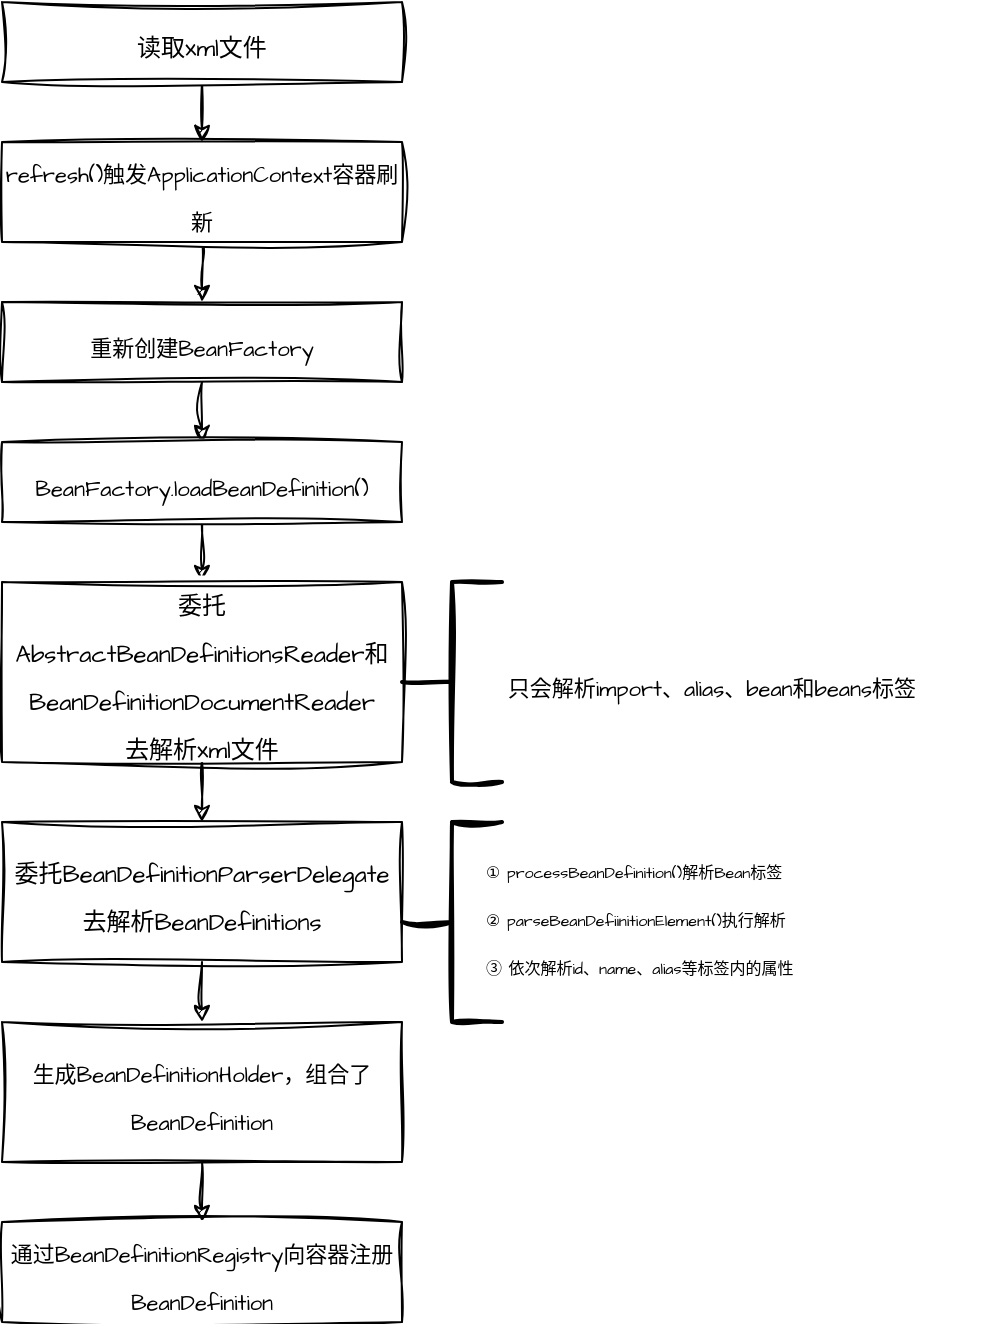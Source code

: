 <mxfile version="21.6.1" type="github">
  <diagram id="C5RBs43oDa-KdzZeNtuy" name="Page-1">
    <mxGraphModel dx="530" dy="561" grid="1" gridSize="10" guides="1" tooltips="1" connect="1" arrows="1" fold="1" page="1" pageScale="1" pageWidth="827" pageHeight="1169" math="0" shadow="0">
      <root>
        <mxCell id="WIyWlLk6GJQsqaUBKTNV-0" />
        <mxCell id="WIyWlLk6GJQsqaUBKTNV-1" parent="WIyWlLk6GJQsqaUBKTNV-0" />
        <mxCell id="VLxxkqN5ATO2YBqauD9t-4" style="edgeStyle=orthogonalEdgeStyle;rounded=0;sketch=1;hachureGap=4;jiggle=2;curveFitting=1;orthogonalLoop=1;jettySize=auto;html=1;exitX=0.5;exitY=1;exitDx=0;exitDy=0;entryX=0.5;entryY=0;entryDx=0;entryDy=0;fontFamily=Architects Daughter;fontSource=https%3A%2F%2Ffonts.googleapis.com%2Fcss%3Ffamily%3DArchitects%2BDaughter;fontSize=16;" edge="1" parent="WIyWlLk6GJQsqaUBKTNV-1" source="VLxxkqN5ATO2YBqauD9t-1" target="VLxxkqN5ATO2YBqauD9t-3">
          <mxGeometry relative="1" as="geometry" />
        </mxCell>
        <mxCell id="VLxxkqN5ATO2YBqauD9t-1" value="&lt;font style=&quot;font-size: 12px;&quot;&gt;读取xml文件&lt;/font&gt;" style="rounded=0;whiteSpace=wrap;html=1;sketch=1;hachureGap=4;jiggle=2;curveFitting=1;fontFamily=Architects Daughter;fontSource=https%3A%2F%2Ffonts.googleapis.com%2Fcss%3Ffamily%3DArchitects%2BDaughter;fontSize=20;" vertex="1" parent="WIyWlLk6GJQsqaUBKTNV-1">
          <mxGeometry x="50" y="10" width="200" height="40" as="geometry" />
        </mxCell>
        <mxCell id="VLxxkqN5ATO2YBqauD9t-6" style="edgeStyle=orthogonalEdgeStyle;rounded=0;sketch=1;hachureGap=4;jiggle=2;curveFitting=1;orthogonalLoop=1;jettySize=auto;html=1;exitX=0.5;exitY=1;exitDx=0;exitDy=0;entryX=0.5;entryY=0;entryDx=0;entryDy=0;fontFamily=Architects Daughter;fontSource=https%3A%2F%2Ffonts.googleapis.com%2Fcss%3Ffamily%3DArchitects%2BDaughter;fontSize=16;" edge="1" parent="WIyWlLk6GJQsqaUBKTNV-1" source="VLxxkqN5ATO2YBqauD9t-3" target="VLxxkqN5ATO2YBqauD9t-5">
          <mxGeometry relative="1" as="geometry" />
        </mxCell>
        <mxCell id="VLxxkqN5ATO2YBqauD9t-3" value="&lt;font style=&quot;font-size: 11px;&quot;&gt;refresh()触发ApplicationContext容器刷新&lt;/font&gt;" style="rounded=0;whiteSpace=wrap;html=1;sketch=1;hachureGap=4;jiggle=2;curveFitting=1;fontFamily=Architects Daughter;fontSource=https%3A%2F%2Ffonts.googleapis.com%2Fcss%3Ffamily%3DArchitects%2BDaughter;fontSize=20;" vertex="1" parent="WIyWlLk6GJQsqaUBKTNV-1">
          <mxGeometry x="50" y="80" width="200" height="50" as="geometry" />
        </mxCell>
        <mxCell id="VLxxkqN5ATO2YBqauD9t-17" style="edgeStyle=orthogonalEdgeStyle;rounded=0;sketch=1;hachureGap=4;jiggle=2;curveFitting=1;orthogonalLoop=1;jettySize=auto;html=1;exitX=0.5;exitY=1;exitDx=0;exitDy=0;entryX=0.5;entryY=0;entryDx=0;entryDy=0;fontFamily=Architects Daughter;fontSource=https%3A%2F%2Ffonts.googleapis.com%2Fcss%3Ffamily%3DArchitects%2BDaughter;fontSize=16;" edge="1" parent="WIyWlLk6GJQsqaUBKTNV-1" source="VLxxkqN5ATO2YBqauD9t-5" target="VLxxkqN5ATO2YBqauD9t-7">
          <mxGeometry relative="1" as="geometry" />
        </mxCell>
        <mxCell id="VLxxkqN5ATO2YBqauD9t-5" value="&lt;span style=&quot;font-size: 11px;&quot;&gt;重新创建BeanFactory&lt;/span&gt;" style="rounded=0;whiteSpace=wrap;html=1;sketch=1;hachureGap=4;jiggle=2;curveFitting=1;fontFamily=Architects Daughter;fontSource=https%3A%2F%2Ffonts.googleapis.com%2Fcss%3Ffamily%3DArchitects%2BDaughter;fontSize=20;" vertex="1" parent="WIyWlLk6GJQsqaUBKTNV-1">
          <mxGeometry x="50" y="160" width="200" height="40" as="geometry" />
        </mxCell>
        <mxCell id="VLxxkqN5ATO2YBqauD9t-16" style="edgeStyle=orthogonalEdgeStyle;rounded=0;sketch=1;hachureGap=4;jiggle=2;curveFitting=1;orthogonalLoop=1;jettySize=auto;html=1;exitX=0.5;exitY=1;exitDx=0;exitDy=0;entryX=0.5;entryY=0;entryDx=0;entryDy=0;fontFamily=Architects Daughter;fontSource=https%3A%2F%2Ffonts.googleapis.com%2Fcss%3Ffamily%3DArchitects%2BDaughter;fontSize=16;" edge="1" parent="WIyWlLk6GJQsqaUBKTNV-1" source="VLxxkqN5ATO2YBqauD9t-7" target="VLxxkqN5ATO2YBqauD9t-10">
          <mxGeometry relative="1" as="geometry" />
        </mxCell>
        <mxCell id="VLxxkqN5ATO2YBqauD9t-7" value="&lt;span style=&quot;font-size: 11px;&quot;&gt;BeanFactory.loadBeanDefinition()&lt;/span&gt;" style="rounded=0;whiteSpace=wrap;html=1;sketch=1;hachureGap=4;jiggle=2;curveFitting=1;fontFamily=Architects Daughter;fontSource=https%3A%2F%2Ffonts.googleapis.com%2Fcss%3Ffamily%3DArchitects%2BDaughter;fontSize=20;" vertex="1" parent="WIyWlLk6GJQsqaUBKTNV-1">
          <mxGeometry x="50" y="230" width="200" height="40" as="geometry" />
        </mxCell>
        <mxCell id="VLxxkqN5ATO2YBqauD9t-15" style="edgeStyle=orthogonalEdgeStyle;rounded=0;sketch=1;hachureGap=4;jiggle=2;curveFitting=1;orthogonalLoop=1;jettySize=auto;html=1;exitX=0.5;exitY=1;exitDx=0;exitDy=0;entryX=0.5;entryY=0;entryDx=0;entryDy=0;fontFamily=Architects Daughter;fontSource=https%3A%2F%2Ffonts.googleapis.com%2Fcss%3Ffamily%3DArchitects%2BDaughter;fontSize=16;" edge="1" parent="WIyWlLk6GJQsqaUBKTNV-1" source="VLxxkqN5ATO2YBqauD9t-10" target="VLxxkqN5ATO2YBqauD9t-13">
          <mxGeometry relative="1" as="geometry" />
        </mxCell>
        <mxCell id="VLxxkqN5ATO2YBqauD9t-10" value="&lt;font style=&quot;font-size: 12px;&quot;&gt;委托AbstractBeanDefinitionsReader和BeanDefinitionDocumentReader&lt;br&gt;去解析xml文件&lt;/font&gt;" style="rounded=0;whiteSpace=wrap;html=1;sketch=1;hachureGap=4;jiggle=2;curveFitting=1;fontFamily=Architects Daughter;fontSource=https%3A%2F%2Ffonts.googleapis.com%2Fcss%3Ffamily%3DArchitects%2BDaughter;fontSize=20;" vertex="1" parent="WIyWlLk6GJQsqaUBKTNV-1">
          <mxGeometry x="50" y="300" width="200" height="90" as="geometry" />
        </mxCell>
        <mxCell id="VLxxkqN5ATO2YBqauD9t-19" style="edgeStyle=orthogonalEdgeStyle;rounded=0;sketch=1;hachureGap=4;jiggle=2;curveFitting=1;orthogonalLoop=1;jettySize=auto;html=1;exitX=0.5;exitY=1;exitDx=0;exitDy=0;entryX=0.5;entryY=0;entryDx=0;entryDy=0;fontFamily=Architects Daughter;fontSource=https%3A%2F%2Ffonts.googleapis.com%2Fcss%3Ffamily%3DArchitects%2BDaughter;fontSize=16;" edge="1" parent="WIyWlLk6GJQsqaUBKTNV-1" source="VLxxkqN5ATO2YBqauD9t-13" target="VLxxkqN5ATO2YBqauD9t-18">
          <mxGeometry relative="1" as="geometry" />
        </mxCell>
        <mxCell id="VLxxkqN5ATO2YBqauD9t-13" value="&lt;font style=&quot;font-size: 12px;&quot;&gt;委托BeanDefinitionParserDelegate去解析BeanDefinitions&lt;/font&gt;" style="rounded=0;whiteSpace=wrap;html=1;sketch=1;hachureGap=4;jiggle=2;curveFitting=1;fontFamily=Architects Daughter;fontSource=https%3A%2F%2Ffonts.googleapis.com%2Fcss%3Ffamily%3DArchitects%2BDaughter;fontSize=20;" vertex="1" parent="WIyWlLk6GJQsqaUBKTNV-1">
          <mxGeometry x="50" y="420" width="200" height="70" as="geometry" />
        </mxCell>
        <mxCell id="VLxxkqN5ATO2YBqauD9t-22" style="edgeStyle=orthogonalEdgeStyle;rounded=0;sketch=1;hachureGap=4;jiggle=2;curveFitting=1;orthogonalLoop=1;jettySize=auto;html=1;exitX=0.5;exitY=1;exitDx=0;exitDy=0;entryX=0.5;entryY=0;entryDx=0;entryDy=0;fontFamily=Architects Daughter;fontSource=https%3A%2F%2Ffonts.googleapis.com%2Fcss%3Ffamily%3DArchitects%2BDaughter;fontSize=16;" edge="1" parent="WIyWlLk6GJQsqaUBKTNV-1" source="VLxxkqN5ATO2YBqauD9t-18" target="VLxxkqN5ATO2YBqauD9t-20">
          <mxGeometry relative="1" as="geometry" />
        </mxCell>
        <mxCell id="VLxxkqN5ATO2YBqauD9t-18" value="&lt;font style=&quot;font-size: 11px;&quot;&gt;生成BeanDefinitionHolder，组合了&lt;br&gt;BeanDefinition&lt;br&gt;&lt;/font&gt;" style="rounded=0;whiteSpace=wrap;html=1;sketch=1;hachureGap=4;jiggle=2;curveFitting=1;fontFamily=Architects Daughter;fontSource=https%3A%2F%2Ffonts.googleapis.com%2Fcss%3Ffamily%3DArchitects%2BDaughter;fontSize=20;" vertex="1" parent="WIyWlLk6GJQsqaUBKTNV-1">
          <mxGeometry x="50" y="520" width="200" height="70" as="geometry" />
        </mxCell>
        <mxCell id="VLxxkqN5ATO2YBqauD9t-20" value="&lt;font style=&quot;font-size: 11px;&quot;&gt;通过BeanDefinitionRegistry向容器注册BeanDefinition&lt;/font&gt;" style="rounded=0;whiteSpace=wrap;html=1;sketch=1;hachureGap=4;jiggle=2;curveFitting=1;fontFamily=Architects Daughter;fontSource=https%3A%2F%2Ffonts.googleapis.com%2Fcss%3Ffamily%3DArchitects%2BDaughter;fontSize=20;" vertex="1" parent="WIyWlLk6GJQsqaUBKTNV-1">
          <mxGeometry x="50" y="620" width="200" height="50" as="geometry" />
        </mxCell>
        <mxCell id="VLxxkqN5ATO2YBqauD9t-24" value="" style="strokeWidth=2;html=1;shape=mxgraph.flowchart.annotation_2;align=left;labelPosition=right;pointerEvents=1;sketch=1;hachureGap=4;jiggle=2;curveFitting=1;fontFamily=Architects Daughter;fontSource=https%3A%2F%2Ffonts.googleapis.com%2Fcss%3Ffamily%3DArchitects%2BDaughter;fontSize=20;" vertex="1" parent="WIyWlLk6GJQsqaUBKTNV-1">
          <mxGeometry x="250" y="300" width="50" height="100" as="geometry" />
        </mxCell>
        <mxCell id="VLxxkqN5ATO2YBqauD9t-25" value="&lt;font style=&quot;font-size: 11px;&quot;&gt;只会解析import、alias、bean和beans标签&lt;/font&gt;" style="text;html=1;strokeColor=none;fillColor=none;align=center;verticalAlign=middle;whiteSpace=wrap;rounded=0;fontSize=20;fontFamily=Architects Daughter;" vertex="1" parent="WIyWlLk6GJQsqaUBKTNV-1">
          <mxGeometry x="290" y="335" width="230" height="30" as="geometry" />
        </mxCell>
        <mxCell id="VLxxkqN5ATO2YBqauD9t-27" value="" style="strokeWidth=2;html=1;shape=mxgraph.flowchart.annotation_2;align=left;labelPosition=right;pointerEvents=1;sketch=1;hachureGap=4;jiggle=2;curveFitting=1;fontFamily=Architects Daughter;fontSource=https%3A%2F%2Ffonts.googleapis.com%2Fcss%3Ffamily%3DArchitects%2BDaughter;fontSize=20;" vertex="1" parent="WIyWlLk6GJQsqaUBKTNV-1">
          <mxGeometry x="250" y="420" width="50" height="100" as="geometry" />
        </mxCell>
        <mxCell id="VLxxkqN5ATO2YBqauD9t-30" value="&lt;font style=&quot;font-size: 8px;&quot;&gt;① processBeanDefinition()解析Bean标签&lt;br&gt;② parseBeanDefiinitionElement()执行解析&lt;br&gt;③ 依次解析id、name、alias等标签内的属性&lt;br&gt;&lt;/font&gt;" style="text;html=1;strokeColor=none;fillColor=none;align=left;verticalAlign=middle;whiteSpace=wrap;rounded=0;fontSize=20;fontFamily=Architects Daughter;" vertex="1" parent="WIyWlLk6GJQsqaUBKTNV-1">
          <mxGeometry x="290" y="450" width="250" height="30" as="geometry" />
        </mxCell>
      </root>
    </mxGraphModel>
  </diagram>
</mxfile>
